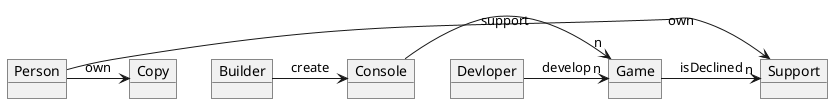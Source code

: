 @startuml
object Person
object Builder
object Console
object Copy
object Devloper
object Game
object Support


Person -> Copy : own
Person -> Support : own
Builder -> Console : create
Console -> "n" Game : support
Devloper -> "n" Game : develop
Game -> "n" Support : isDeclined
@enduml